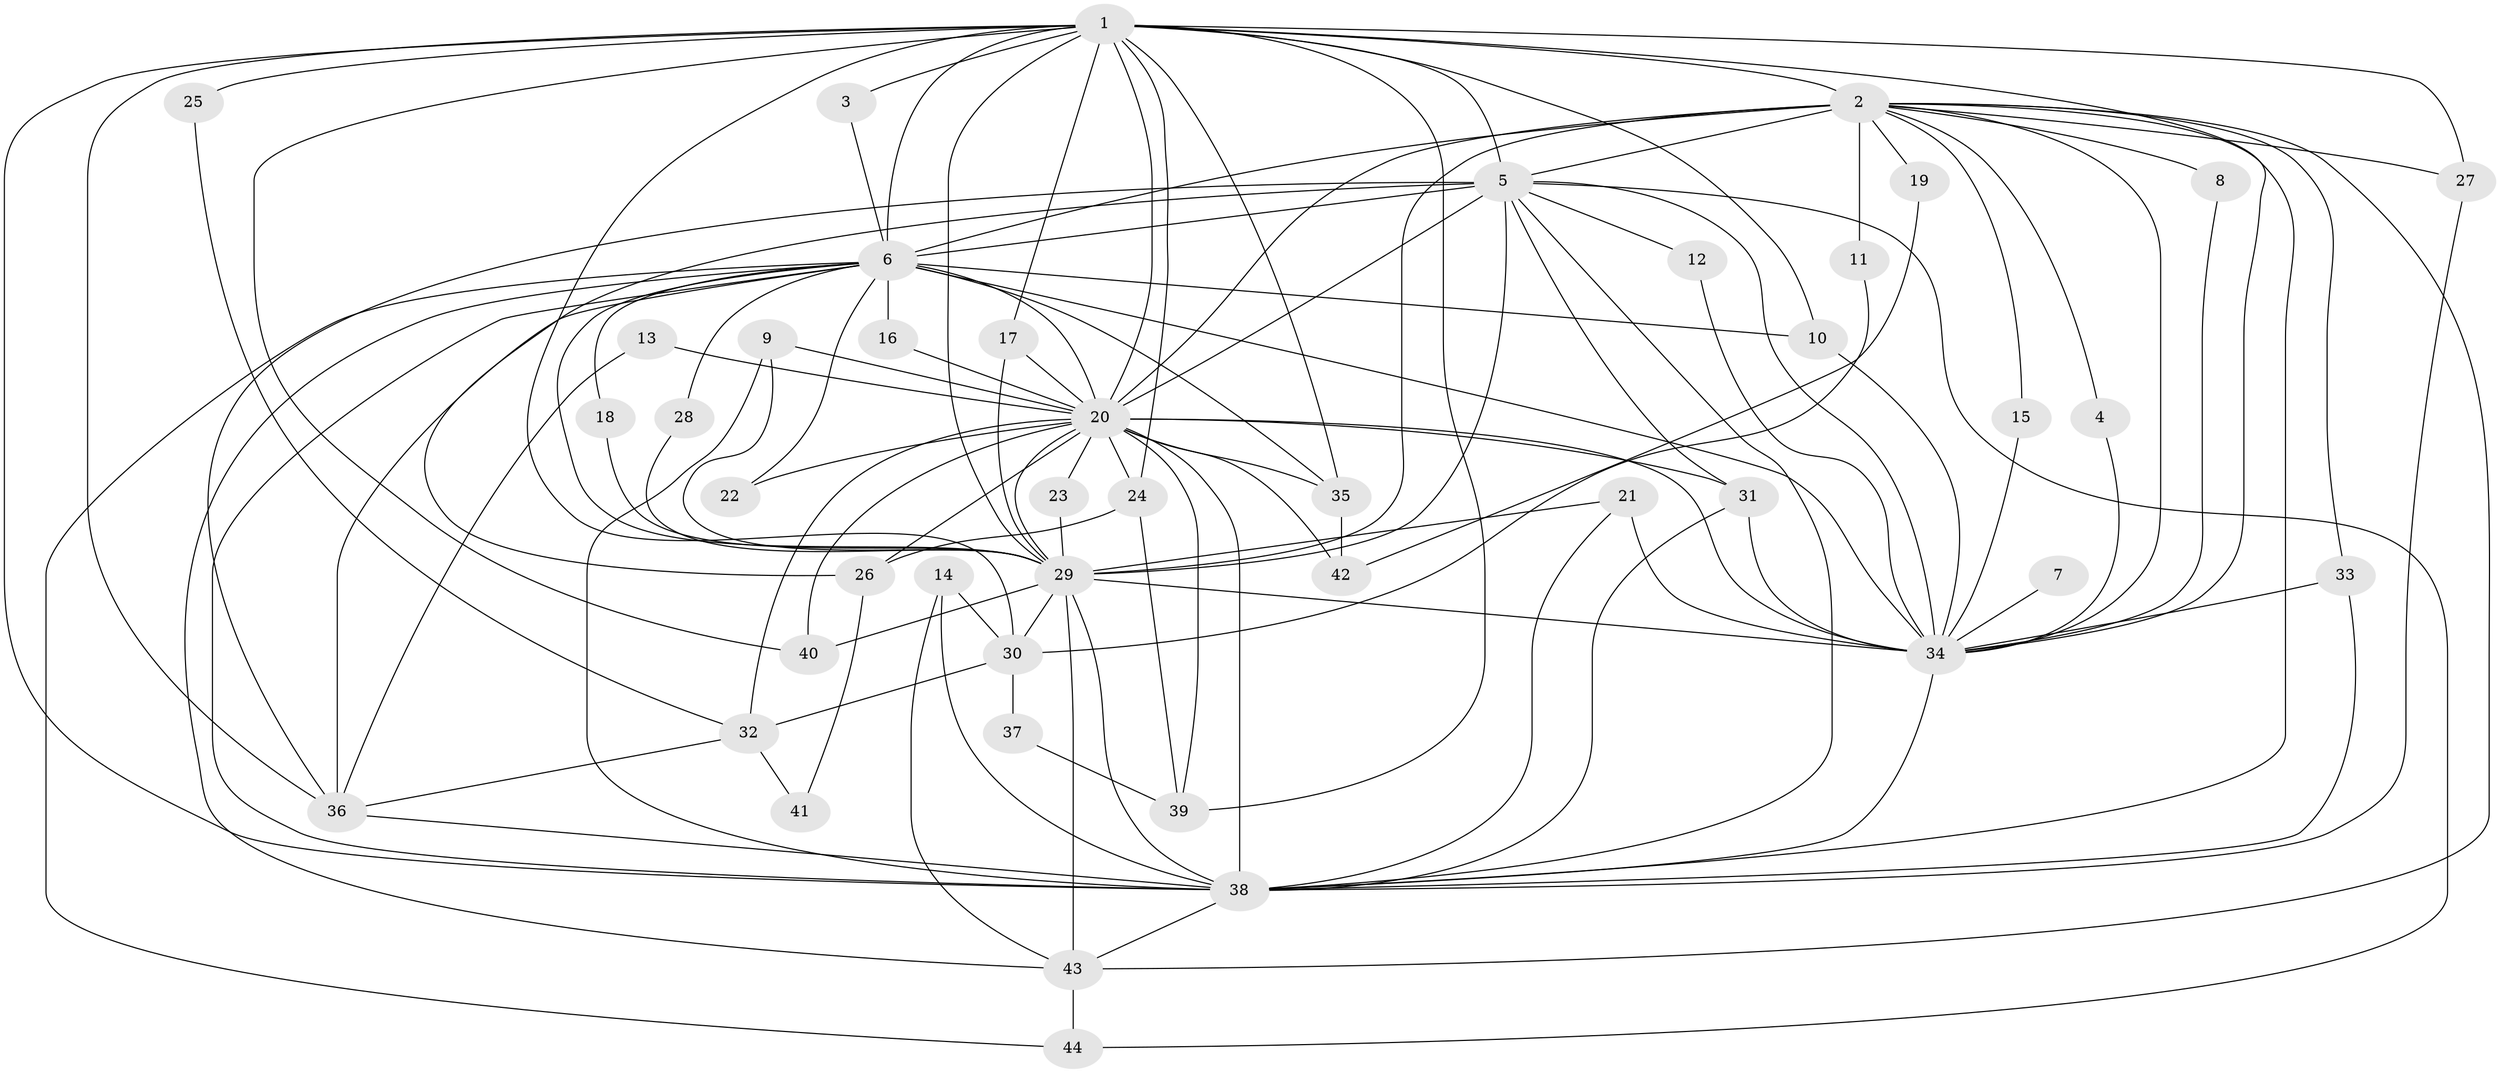 // original degree distribution, {16: 0.011363636363636364, 15: 0.011363636363636364, 22: 0.011363636363636364, 29: 0.011363636363636364, 14: 0.011363636363636364, 19: 0.011363636363636364, 21: 0.022727272727272728, 18: 0.011363636363636364, 23: 0.011363636363636364, 7: 0.011363636363636364, 2: 0.5681818181818182, 6: 0.022727272727272728, 3: 0.18181818181818182, 4: 0.09090909090909091, 5: 0.011363636363636364}
// Generated by graph-tools (version 1.1) at 2025/01/03/09/25 03:01:27]
// undirected, 44 vertices, 118 edges
graph export_dot {
graph [start="1"]
  node [color=gray90,style=filled];
  1;
  2;
  3;
  4;
  5;
  6;
  7;
  8;
  9;
  10;
  11;
  12;
  13;
  14;
  15;
  16;
  17;
  18;
  19;
  20;
  21;
  22;
  23;
  24;
  25;
  26;
  27;
  28;
  29;
  30;
  31;
  32;
  33;
  34;
  35;
  36;
  37;
  38;
  39;
  40;
  41;
  42;
  43;
  44;
  1 -- 2 [weight=4.0];
  1 -- 3 [weight=1.0];
  1 -- 5 [weight=2.0];
  1 -- 6 [weight=4.0];
  1 -- 10 [weight=1.0];
  1 -- 17 [weight=1.0];
  1 -- 20 [weight=2.0];
  1 -- 24 [weight=1.0];
  1 -- 25 [weight=2.0];
  1 -- 27 [weight=1.0];
  1 -- 29 [weight=3.0];
  1 -- 30 [weight=1.0];
  1 -- 34 [weight=2.0];
  1 -- 35 [weight=1.0];
  1 -- 36 [weight=1.0];
  1 -- 38 [weight=2.0];
  1 -- 39 [weight=2.0];
  1 -- 40 [weight=1.0];
  2 -- 4 [weight=1.0];
  2 -- 5 [weight=2.0];
  2 -- 6 [weight=2.0];
  2 -- 8 [weight=2.0];
  2 -- 11 [weight=1.0];
  2 -- 15 [weight=1.0];
  2 -- 19 [weight=2.0];
  2 -- 20 [weight=3.0];
  2 -- 27 [weight=2.0];
  2 -- 29 [weight=3.0];
  2 -- 33 [weight=1.0];
  2 -- 34 [weight=2.0];
  2 -- 38 [weight=2.0];
  2 -- 43 [weight=1.0];
  3 -- 6 [weight=1.0];
  4 -- 34 [weight=1.0];
  5 -- 6 [weight=2.0];
  5 -- 12 [weight=1.0];
  5 -- 20 [weight=1.0];
  5 -- 26 [weight=1.0];
  5 -- 29 [weight=1.0];
  5 -- 31 [weight=1.0];
  5 -- 34 [weight=1.0];
  5 -- 36 [weight=2.0];
  5 -- 38 [weight=1.0];
  5 -- 44 [weight=1.0];
  6 -- 10 [weight=1.0];
  6 -- 16 [weight=1.0];
  6 -- 18 [weight=1.0];
  6 -- 20 [weight=1.0];
  6 -- 22 [weight=1.0];
  6 -- 28 [weight=1.0];
  6 -- 29 [weight=1.0];
  6 -- 34 [weight=1.0];
  6 -- 35 [weight=1.0];
  6 -- 36 [weight=1.0];
  6 -- 38 [weight=2.0];
  6 -- 43 [weight=1.0];
  6 -- 44 [weight=1.0];
  7 -- 34 [weight=1.0];
  8 -- 34 [weight=1.0];
  9 -- 20 [weight=1.0];
  9 -- 29 [weight=1.0];
  9 -- 38 [weight=1.0];
  10 -- 34 [weight=1.0];
  11 -- 30 [weight=1.0];
  12 -- 34 [weight=1.0];
  13 -- 20 [weight=1.0];
  13 -- 36 [weight=1.0];
  14 -- 30 [weight=1.0];
  14 -- 38 [weight=1.0];
  14 -- 43 [weight=1.0];
  15 -- 34 [weight=1.0];
  16 -- 20 [weight=1.0];
  17 -- 20 [weight=2.0];
  17 -- 29 [weight=1.0];
  18 -- 29 [weight=1.0];
  19 -- 42 [weight=1.0];
  20 -- 22 [weight=1.0];
  20 -- 23 [weight=1.0];
  20 -- 24 [weight=1.0];
  20 -- 26 [weight=1.0];
  20 -- 29 [weight=1.0];
  20 -- 31 [weight=1.0];
  20 -- 32 [weight=1.0];
  20 -- 34 [weight=1.0];
  20 -- 35 [weight=1.0];
  20 -- 38 [weight=2.0];
  20 -- 39 [weight=2.0];
  20 -- 40 [weight=1.0];
  20 -- 42 [weight=1.0];
  21 -- 29 [weight=1.0];
  21 -- 34 [weight=1.0];
  21 -- 38 [weight=1.0];
  23 -- 29 [weight=1.0];
  24 -- 26 [weight=1.0];
  24 -- 39 [weight=1.0];
  25 -- 32 [weight=1.0];
  26 -- 41 [weight=1.0];
  27 -- 38 [weight=1.0];
  28 -- 29 [weight=1.0];
  29 -- 30 [weight=2.0];
  29 -- 34 [weight=1.0];
  29 -- 38 [weight=1.0];
  29 -- 40 [weight=1.0];
  29 -- 43 [weight=1.0];
  30 -- 32 [weight=1.0];
  30 -- 37 [weight=1.0];
  31 -- 34 [weight=1.0];
  31 -- 38 [weight=1.0];
  32 -- 36 [weight=1.0];
  32 -- 41 [weight=1.0];
  33 -- 34 [weight=1.0];
  33 -- 38 [weight=1.0];
  34 -- 38 [weight=3.0];
  35 -- 42 [weight=1.0];
  36 -- 38 [weight=1.0];
  37 -- 39 [weight=1.0];
  38 -- 43 [weight=1.0];
  43 -- 44 [weight=1.0];
}
